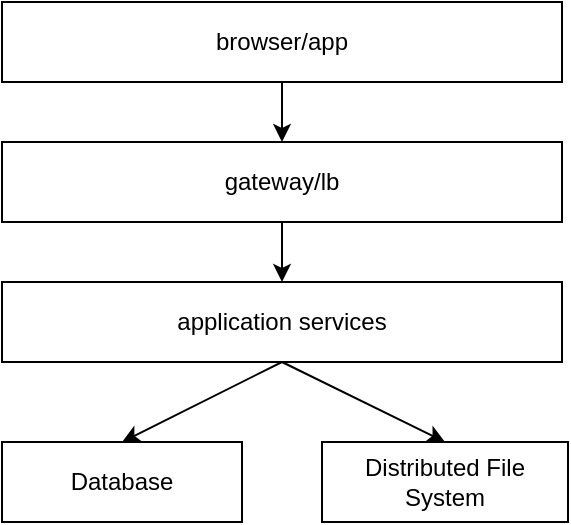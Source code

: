<mxfile version="10.6.0" type="github"><diagram id="1_h1MY5O9W4wfWBWPlgM" name="Page-1"><mxGraphModel dx="892" dy="620" grid="1" gridSize="10" guides="1" tooltips="1" connect="1" arrows="1" fold="1" page="1" pageScale="1" pageWidth="827" pageHeight="1169" math="0" shadow="0"><root><mxCell id="0"/><mxCell id="1" parent="0"/><mxCell id="_IUW76E2SJbbWdYY94Vg-3" value="" style="edgeStyle=orthogonalEdgeStyle;rounded=0;orthogonalLoop=1;jettySize=auto;html=1;" edge="1" parent="1" source="_IUW76E2SJbbWdYY94Vg-1" target="_IUW76E2SJbbWdYY94Vg-2"><mxGeometry relative="1" as="geometry"/></mxCell><mxCell id="_IUW76E2SJbbWdYY94Vg-1" value="browser/app" style="rounded=0;whiteSpace=wrap;html=1;" vertex="1" parent="1"><mxGeometry x="200" y="140" width="280" height="40" as="geometry"/></mxCell><mxCell id="_IUW76E2SJbbWdYY94Vg-2" value="gateway/lb" style="rounded=0;whiteSpace=wrap;html=1;" vertex="1" parent="1"><mxGeometry x="200" y="210" width="280" height="40" as="geometry"/></mxCell><mxCell id="_IUW76E2SJbbWdYY94Vg-4" value="application services" style="rounded=0;whiteSpace=wrap;html=1;" vertex="1" parent="1"><mxGeometry x="200" y="280" width="280" height="40" as="geometry"/></mxCell><mxCell id="_IUW76E2SJbbWdYY94Vg-5" value="" style="endArrow=classic;html=1;exitX=0.5;exitY=1;exitDx=0;exitDy=0;entryX=0.5;entryY=0;entryDx=0;entryDy=0;" edge="1" parent="1" source="_IUW76E2SJbbWdYY94Vg-2" target="_IUW76E2SJbbWdYY94Vg-4"><mxGeometry width="50" height="50" relative="1" as="geometry"><mxPoint x="350" y="510" as="sourcePoint"/><mxPoint x="400" y="460" as="targetPoint"/></mxGeometry></mxCell><mxCell id="_IUW76E2SJbbWdYY94Vg-6" value="Database" style="rounded=0;whiteSpace=wrap;html=1;" vertex="1" parent="1"><mxGeometry x="200" y="360" width="120" height="40" as="geometry"/></mxCell><mxCell id="_IUW76E2SJbbWdYY94Vg-7" value="Distributed File System" style="rounded=0;whiteSpace=wrap;html=1;" vertex="1" parent="1"><mxGeometry x="360" y="360" width="123" height="40" as="geometry"/></mxCell><mxCell id="_IUW76E2SJbbWdYY94Vg-8" value="" style="endArrow=classic;html=1;exitX=0.5;exitY=1;exitDx=0;exitDy=0;entryX=0.5;entryY=0;entryDx=0;entryDy=0;" edge="1" parent="1" source="_IUW76E2SJbbWdYY94Vg-4" target="_IUW76E2SJbbWdYY94Vg-6"><mxGeometry width="50" height="50" relative="1" as="geometry"><mxPoint x="210" y="560" as="sourcePoint"/><mxPoint x="260" y="510" as="targetPoint"/></mxGeometry></mxCell><mxCell id="_IUW76E2SJbbWdYY94Vg-9" value="" style="endArrow=classic;html=1;exitX=0.5;exitY=1;exitDx=0;exitDy=0;entryX=0.5;entryY=0;entryDx=0;entryDy=0;" edge="1" parent="1" source="_IUW76E2SJbbWdYY94Vg-4" target="_IUW76E2SJbbWdYY94Vg-7"><mxGeometry width="50" height="50" relative="1" as="geometry"><mxPoint x="400" y="500" as="sourcePoint"/><mxPoint x="450" y="450" as="targetPoint"/></mxGeometry></mxCell></root></mxGraphModel></diagram></mxfile>